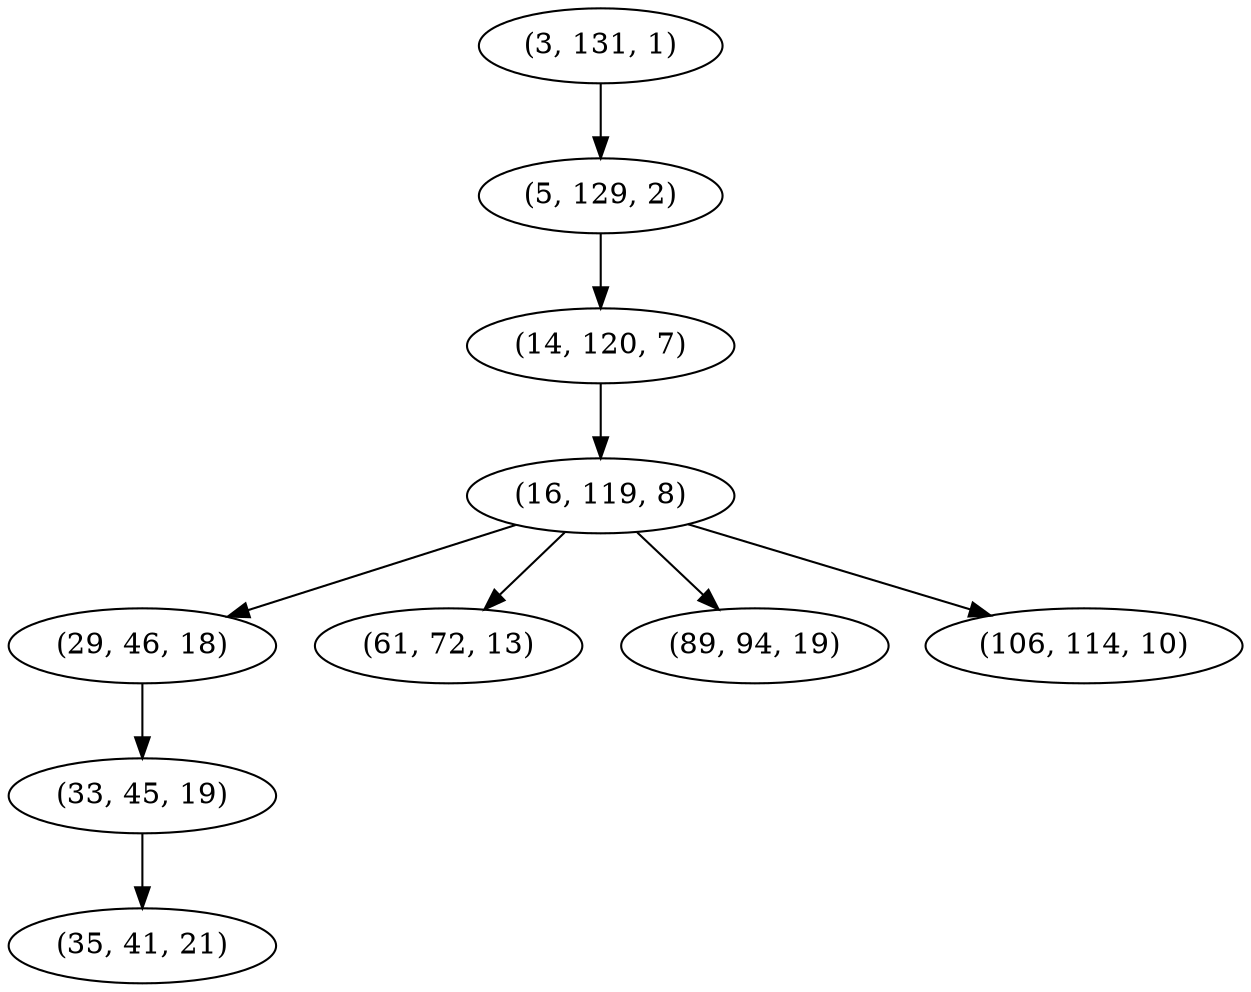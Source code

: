digraph tree {
    "(3, 131, 1)";
    "(5, 129, 2)";
    "(14, 120, 7)";
    "(16, 119, 8)";
    "(29, 46, 18)";
    "(33, 45, 19)";
    "(35, 41, 21)";
    "(61, 72, 13)";
    "(89, 94, 19)";
    "(106, 114, 10)";
    "(3, 131, 1)" -> "(5, 129, 2)";
    "(5, 129, 2)" -> "(14, 120, 7)";
    "(14, 120, 7)" -> "(16, 119, 8)";
    "(16, 119, 8)" -> "(29, 46, 18)";
    "(16, 119, 8)" -> "(61, 72, 13)";
    "(16, 119, 8)" -> "(89, 94, 19)";
    "(16, 119, 8)" -> "(106, 114, 10)";
    "(29, 46, 18)" -> "(33, 45, 19)";
    "(33, 45, 19)" -> "(35, 41, 21)";
}
